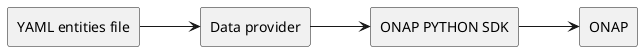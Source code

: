 @startuml

left to right direction

agent "YAML entities file" as yaml_file
agent "Data provider" as data_provider
agent "ONAP PYTHON SDK" as onapsdk
agent "ONAP" as onap

yaml_file --> data_provider
data_provider --> onapsdk
onapsdk --> onap

@enduml